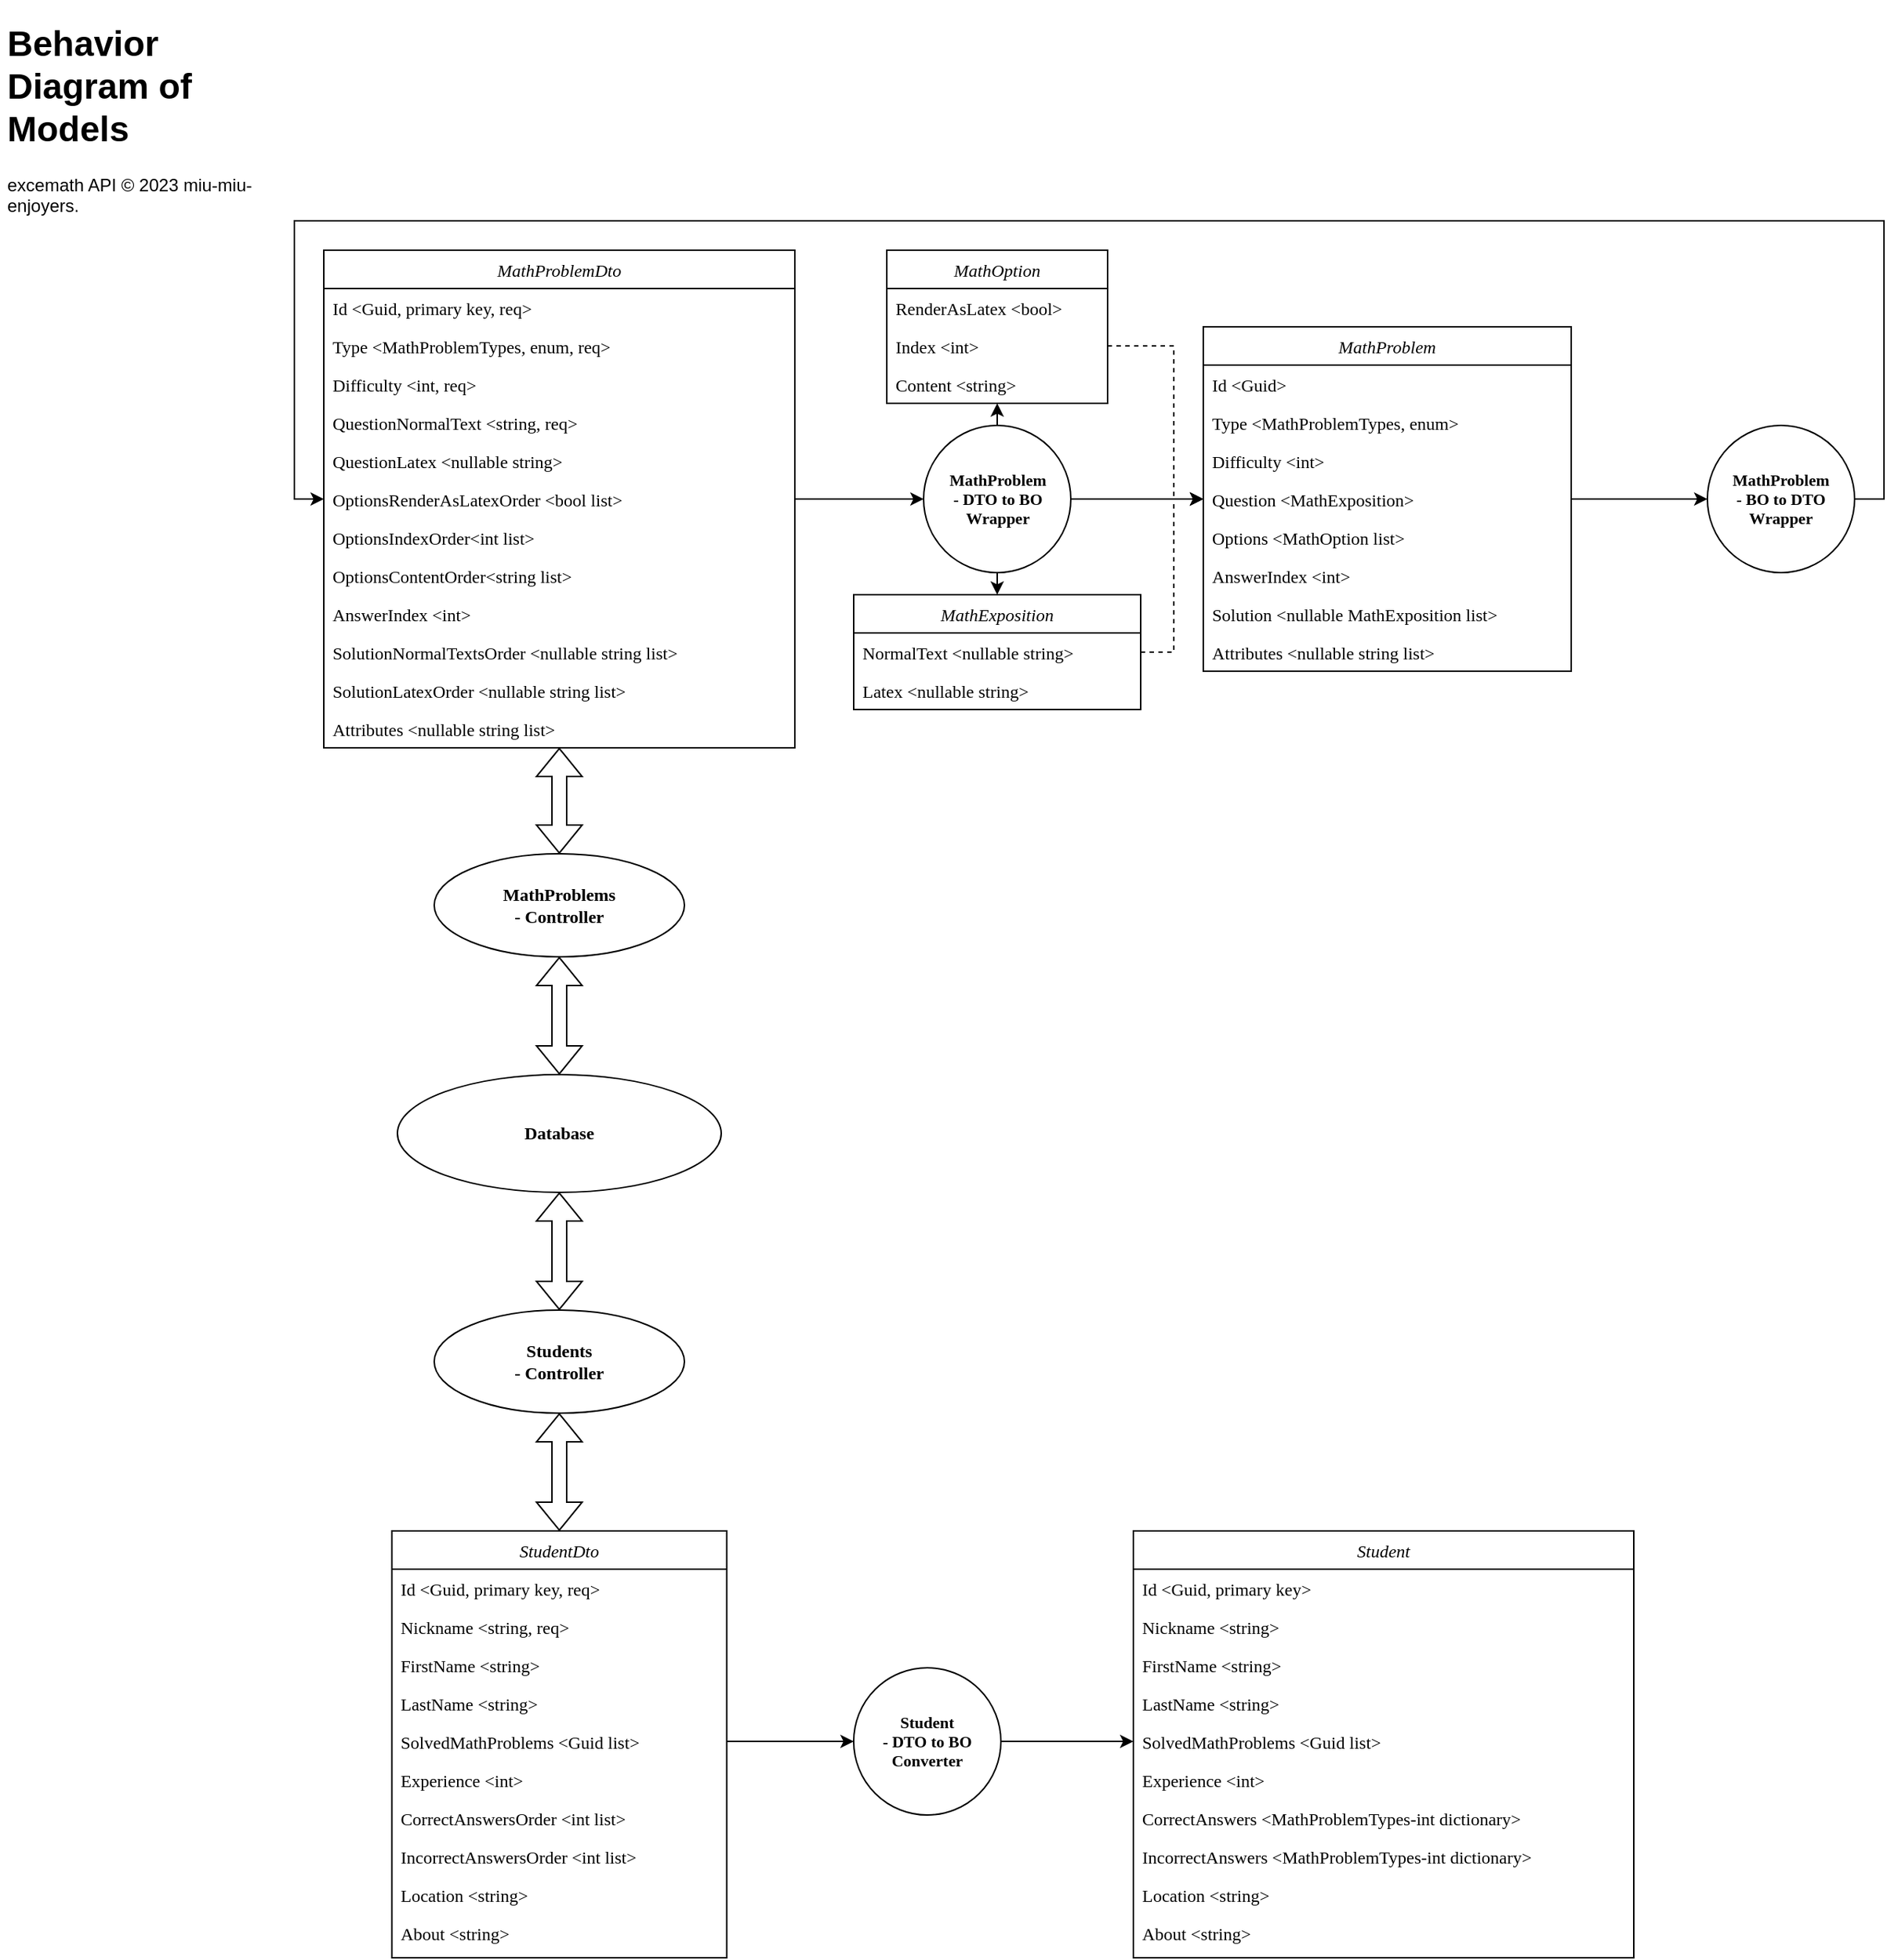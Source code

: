 <mxfile version="21.6.8" type="device">
  <diagram id="C5RBs43oDa-KdzZeNtuy" name="Page-1">
    <mxGraphModel dx="3070" dy="1276" grid="1" gridSize="10" guides="1" tooltips="1" connect="1" arrows="1" fold="1" page="0" pageScale="1" pageWidth="827" pageHeight="1169" math="0" shadow="0">
      <root>
        <mxCell id="WIyWlLk6GJQsqaUBKTNV-0" />
        <mxCell id="WIyWlLk6GJQsqaUBKTNV-1" parent="WIyWlLk6GJQsqaUBKTNV-0" />
        <mxCell id="0U0m3jl4hI52JeGNszIF-64" value="StudentDto" style="swimlane;fontStyle=2;align=center;verticalAlign=top;childLayout=stackLayout;horizontal=1;startSize=26;horizontalStack=0;resizeParent=1;resizeLast=0;collapsible=1;marginBottom=0;rounded=0;shadow=0;strokeWidth=1;labelBackgroundColor=none;fontFamily=Verdana;" parent="WIyWlLk6GJQsqaUBKTNV-1" vertex="1">
          <mxGeometry x="-643.75" y="890" width="227.5" height="290" as="geometry">
            <mxRectangle x="220" y="80" width="160" height="26" as="alternateBounds" />
          </mxGeometry>
        </mxCell>
        <mxCell id="0U0m3jl4hI52JeGNszIF-65" value="Id &lt;Guid, primary key, req&gt;" style="text;align=left;verticalAlign=top;spacingLeft=4;spacingRight=4;overflow=hidden;rotatable=0;points=[[0,0.5],[1,0.5]];portConstraint=eastwest;rounded=0;labelBackgroundColor=none;fontFamily=Verdana;" parent="0U0m3jl4hI52JeGNszIF-64" vertex="1">
          <mxGeometry y="26" width="227.5" height="26" as="geometry" />
        </mxCell>
        <mxCell id="FteJdNU-tOpWBhw1sYGo-2" value="Nickname &lt;string, req&gt;" style="text;align=left;verticalAlign=top;spacingLeft=4;spacingRight=4;overflow=hidden;rotatable=0;points=[[0,0.5],[1,0.5]];portConstraint=eastwest;rounded=0;labelBackgroundColor=none;fontFamily=Verdana;" parent="0U0m3jl4hI52JeGNszIF-64" vertex="1">
          <mxGeometry y="52" width="227.5" height="26" as="geometry" />
        </mxCell>
        <mxCell id="FteJdNU-tOpWBhw1sYGo-4" value="FirstName &lt;string&gt;" style="text;align=left;verticalAlign=top;spacingLeft=4;spacingRight=4;overflow=hidden;rotatable=0;points=[[0,0.5],[1,0.5]];portConstraint=eastwest;rounded=0;labelBackgroundColor=none;fontFamily=Verdana;" parent="0U0m3jl4hI52JeGNszIF-64" vertex="1">
          <mxGeometry y="78" width="227.5" height="26" as="geometry" />
        </mxCell>
        <mxCell id="FteJdNU-tOpWBhw1sYGo-5" value="LastName &lt;string&gt;" style="text;align=left;verticalAlign=top;spacingLeft=4;spacingRight=4;overflow=hidden;rotatable=0;points=[[0,0.5],[1,0.5]];portConstraint=eastwest;rounded=0;labelBackgroundColor=none;fontFamily=Verdana;" parent="0U0m3jl4hI52JeGNszIF-64" vertex="1">
          <mxGeometry y="104" width="227.5" height="26" as="geometry" />
        </mxCell>
        <mxCell id="FteJdNU-tOpWBhw1sYGo-23" value="SolvedMathProblems &lt;Guid list&gt;" style="text;align=left;verticalAlign=top;spacingLeft=4;spacingRight=4;overflow=hidden;rotatable=0;points=[[0,0.5],[1,0.5]];portConstraint=eastwest;rounded=0;shadow=0;html=0;labelBackgroundColor=none;fontFamily=Verdana;" parent="0U0m3jl4hI52JeGNszIF-64" vertex="1">
          <mxGeometry y="130" width="227.5" height="26" as="geometry" />
        </mxCell>
        <mxCell id="0U0m3jl4hI52JeGNszIF-69" value="Experience &lt;int&gt;" style="text;align=left;verticalAlign=top;spacingLeft=4;spacingRight=4;overflow=hidden;rotatable=0;points=[[0,0.5],[1,0.5]];portConstraint=eastwest;rounded=0;labelBackgroundColor=none;fontFamily=Verdana;" parent="0U0m3jl4hI52JeGNszIF-64" vertex="1">
          <mxGeometry y="156" width="227.5" height="26" as="geometry" />
        </mxCell>
        <mxCell id="0U0m3jl4hI52JeGNszIF-66" value="CorrectAnswersOrder &lt;int list&gt;" style="text;align=left;verticalAlign=top;spacingLeft=4;spacingRight=4;overflow=hidden;rotatable=0;points=[[0,0.5],[1,0.5]];portConstraint=eastwest;rounded=0;shadow=0;html=0;labelBackgroundColor=none;fontFamily=Verdana;" parent="0U0m3jl4hI52JeGNszIF-64" vertex="1">
          <mxGeometry y="182" width="227.5" height="26" as="geometry" />
        </mxCell>
        <mxCell id="0U0m3jl4hI52JeGNszIF-67" value="IncorrectAnswersOrder &lt;int list&gt;" style="text;align=left;verticalAlign=top;spacingLeft=4;spacingRight=4;overflow=hidden;rotatable=0;points=[[0,0.5],[1,0.5]];portConstraint=eastwest;rounded=0;shadow=0;html=0;labelBackgroundColor=none;fontFamily=Verdana;" parent="0U0m3jl4hI52JeGNszIF-64" vertex="1">
          <mxGeometry y="208" width="227.5" height="26" as="geometry" />
        </mxCell>
        <mxCell id="FteJdNU-tOpWBhw1sYGo-6" value="Location &lt;string&gt;" style="text;align=left;verticalAlign=top;spacingLeft=4;spacingRight=4;overflow=hidden;rotatable=0;points=[[0,0.5],[1,0.5]];portConstraint=eastwest;rounded=0;labelBackgroundColor=none;fontFamily=Verdana;" parent="0U0m3jl4hI52JeGNszIF-64" vertex="1">
          <mxGeometry y="234" width="227.5" height="26" as="geometry" />
        </mxCell>
        <mxCell id="FteJdNU-tOpWBhw1sYGo-22" value="About &lt;string&gt;" style="text;align=left;verticalAlign=top;spacingLeft=4;spacingRight=4;overflow=hidden;rotatable=0;points=[[0,0.5],[1,0.5]];portConstraint=eastwest;rounded=0;labelBackgroundColor=none;fontFamily=Verdana;" parent="0U0m3jl4hI52JeGNszIF-64" vertex="1">
          <mxGeometry y="260" width="227.5" height="26" as="geometry" />
        </mxCell>
        <mxCell id="AZF6OA6g05Esc3nsh4VR-5" value="Database" style="ellipse;whiteSpace=wrap;html=1;labelBackgroundColor=none;fillColor=none;fontFamily=Verdana;fontStyle=1" parent="WIyWlLk6GJQsqaUBKTNV-1" vertex="1">
          <mxGeometry x="-640" y="580" width="220" height="80" as="geometry" />
        </mxCell>
        <mxCell id="AZF6OA6g05Esc3nsh4VR-8" value="MathProblemDto" style="swimlane;fontStyle=2;align=center;verticalAlign=top;childLayout=stackLayout;horizontal=1;startSize=26;horizontalStack=0;resizeParent=1;resizeLast=0;collapsible=1;marginBottom=0;rounded=0;shadow=0;strokeWidth=1;labelBackgroundColor=none;fontFamily=Verdana;fillColor=default;" parent="WIyWlLk6GJQsqaUBKTNV-1" vertex="1">
          <mxGeometry x="-690" y="20" width="320" height="338" as="geometry">
            <mxRectangle x="220" y="80" width="160" height="26" as="alternateBounds" />
          </mxGeometry>
        </mxCell>
        <mxCell id="AZF6OA6g05Esc3nsh4VR-9" value="Id &lt;Guid, primary key, req&gt;" style="text;align=left;verticalAlign=top;spacingLeft=4;spacingRight=4;overflow=hidden;rotatable=0;points=[[0,0.5],[1,0.5]];portConstraint=eastwest;rounded=0;labelBackgroundColor=none;fontFamily=Verdana;labelBorderColor=none;strokeColor=none;fillColor=none;fillStyle=hatch;" parent="AZF6OA6g05Esc3nsh4VR-8" vertex="1">
          <mxGeometry y="26" width="320" height="26" as="geometry" />
        </mxCell>
        <mxCell id="AZF6OA6g05Esc3nsh4VR-10" value="Type &lt;MathProblemTypes, enum, req&gt;" style="text;align=left;verticalAlign=top;spacingLeft=4;spacingRight=4;overflow=hidden;rotatable=0;points=[[0,0.5],[1,0.5]];portConstraint=eastwest;rounded=0;shadow=0;html=0;labelBackgroundColor=none;fontFamily=Verdana;labelBorderColor=none;strokeColor=none;perimeterSpacing=0;" parent="AZF6OA6g05Esc3nsh4VR-8" vertex="1">
          <mxGeometry y="52" width="320" height="26" as="geometry" />
        </mxCell>
        <mxCell id="AZF6OA6g05Esc3nsh4VR-19" value="Difficulty &lt;int, req&gt;" style="text;align=left;verticalAlign=top;spacingLeft=4;spacingRight=4;overflow=hidden;rotatable=0;points=[[0,0.5],[1,0.5]];portConstraint=eastwest;rounded=0;labelBackgroundColor=none;fontFamily=Verdana;" parent="AZF6OA6g05Esc3nsh4VR-8" vertex="1">
          <mxGeometry y="78" width="320" height="26" as="geometry" />
        </mxCell>
        <mxCell id="AZF6OA6g05Esc3nsh4VR-11" value="QuestionNormalText &lt;string, req&gt;" style="text;align=left;verticalAlign=top;spacingLeft=4;spacingRight=4;overflow=hidden;rotatable=0;points=[[0,0.5],[1,0.5]];portConstraint=eastwest;rounded=0;shadow=0;html=0;labelBackgroundColor=none;fontFamily=Verdana;" parent="AZF6OA6g05Esc3nsh4VR-8" vertex="1">
          <mxGeometry y="104" width="320" height="26" as="geometry" />
        </mxCell>
        <mxCell id="AZF6OA6g05Esc3nsh4VR-12" value="QuestionLatex &lt;nullable string&gt;" style="text;align=left;verticalAlign=top;spacingLeft=4;spacingRight=4;overflow=hidden;rotatable=0;points=[[0,0.5],[1,0.5]];portConstraint=eastwest;rounded=0;labelBackgroundColor=none;fontFamily=Verdana;" parent="AZF6OA6g05Esc3nsh4VR-8" vertex="1">
          <mxGeometry y="130" width="320" height="26" as="geometry" />
        </mxCell>
        <mxCell id="AZF6OA6g05Esc3nsh4VR-13" value="OptionsRenderAsLatexOrder &lt;bool list&gt;" style="text;align=left;verticalAlign=top;spacingLeft=4;spacingRight=4;overflow=hidden;rotatable=0;points=[[0,0.5],[1,0.5]];portConstraint=eastwest;rounded=0;labelBackgroundColor=none;fontFamily=Verdana;" parent="AZF6OA6g05Esc3nsh4VR-8" vertex="1">
          <mxGeometry y="156" width="320" height="26" as="geometry" />
        </mxCell>
        <mxCell id="AZF6OA6g05Esc3nsh4VR-14" value="OptionsIndexOrder&lt;int list&gt;" style="text;align=left;verticalAlign=top;spacingLeft=4;spacingRight=4;overflow=hidden;rotatable=0;points=[[0,0.5],[1,0.5]];portConstraint=eastwest;rounded=0;labelBackgroundColor=none;fontFamily=Verdana;" parent="AZF6OA6g05Esc3nsh4VR-8" vertex="1">
          <mxGeometry y="182" width="320" height="26" as="geometry" />
        </mxCell>
        <mxCell id="AZF6OA6g05Esc3nsh4VR-15" value="OptionsContentOrder&lt;string list&gt;" style="text;align=left;verticalAlign=top;spacingLeft=4;spacingRight=4;overflow=hidden;rotatable=0;points=[[0,0.5],[1,0.5]];portConstraint=eastwest;rounded=0;labelBackgroundColor=none;fontFamily=Verdana;" parent="AZF6OA6g05Esc3nsh4VR-8" vertex="1">
          <mxGeometry y="208" width="320" height="26" as="geometry" />
        </mxCell>
        <mxCell id="AZF6OA6g05Esc3nsh4VR-16" value="AnswerIndex &lt;int&gt;" style="text;align=left;verticalAlign=top;spacingLeft=4;spacingRight=4;overflow=hidden;rotatable=0;points=[[0,0.5],[1,0.5]];portConstraint=eastwest;rounded=0;labelBackgroundColor=none;fontFamily=Verdana;" parent="AZF6OA6g05Esc3nsh4VR-8" vertex="1">
          <mxGeometry y="234" width="320" height="26" as="geometry" />
        </mxCell>
        <mxCell id="AZF6OA6g05Esc3nsh4VR-17" value="SolutionNormalTextsOrder &lt;nullable string list&gt;" style="text;align=left;verticalAlign=top;spacingLeft=4;spacingRight=4;overflow=hidden;rotatable=0;points=[[0,0.5],[1,0.5]];portConstraint=eastwest;rounded=0;labelBackgroundColor=none;fontFamily=Verdana;" parent="AZF6OA6g05Esc3nsh4VR-8" vertex="1">
          <mxGeometry y="260" width="320" height="26" as="geometry" />
        </mxCell>
        <mxCell id="AZF6OA6g05Esc3nsh4VR-18" value="SolutionLatexOrder &lt;nullable string list&gt;" style="text;align=left;verticalAlign=top;spacingLeft=4;spacingRight=4;overflow=hidden;rotatable=0;points=[[0,0.5],[1,0.5]];portConstraint=eastwest;rounded=0;labelBackgroundColor=none;fontFamily=Verdana;" parent="AZF6OA6g05Esc3nsh4VR-8" vertex="1">
          <mxGeometry y="286" width="320" height="26" as="geometry" />
        </mxCell>
        <mxCell id="N76HfdXOlVIYYwc_zLKl-0" value="Attributes &lt;nullable string list&gt;" style="text;align=left;verticalAlign=top;spacingLeft=4;spacingRight=4;overflow=hidden;rotatable=0;points=[[0,0.5],[1,0.5]];portConstraint=eastwest;rounded=0;labelBackgroundColor=none;fontFamily=Verdana;" parent="AZF6OA6g05Esc3nsh4VR-8" vertex="1">
          <mxGeometry y="312" width="320" height="26" as="geometry" />
        </mxCell>
        <mxCell id="AZF6OA6g05Esc3nsh4VR-43" style="edgeStyle=orthogonalEdgeStyle;rounded=0;orthogonalLoop=1;jettySize=auto;html=1;exitX=1;exitY=0.5;exitDx=0;exitDy=0;entryX=0;entryY=0.5;entryDx=0;entryDy=0;" parent="WIyWlLk6GJQsqaUBKTNV-1" source="AZF6OA6g05Esc3nsh4VR-21" target="AZF6OA6g05Esc3nsh4VR-27" edge="1">
          <mxGeometry relative="1" as="geometry">
            <mxPoint x="-82.5" y="189.0" as="targetPoint" />
          </mxGeometry>
        </mxCell>
        <mxCell id="AZF6OA6g05Esc3nsh4VR-44" style="rounded=0;orthogonalLoop=1;jettySize=auto;html=1;exitX=0.5;exitY=1;exitDx=0;exitDy=0;entryX=0.5;entryY=0;entryDx=0;entryDy=0;" parent="WIyWlLk6GJQsqaUBKTNV-1" source="AZF6OA6g05Esc3nsh4VR-21" target="AZF6OA6g05Esc3nsh4VR-36" edge="1">
          <mxGeometry relative="1" as="geometry" />
        </mxCell>
        <mxCell id="AZF6OA6g05Esc3nsh4VR-46" style="edgeStyle=orthogonalEdgeStyle;rounded=0;orthogonalLoop=1;jettySize=auto;html=1;exitX=0.5;exitY=0;exitDx=0;exitDy=0;entryX=0.5;entryY=1;entryDx=0;entryDy=0;" parent="WIyWlLk6GJQsqaUBKTNV-1" source="AZF6OA6g05Esc3nsh4VR-21" target="AZF6OA6g05Esc3nsh4VR-39" edge="1">
          <mxGeometry relative="1" as="geometry" />
        </mxCell>
        <mxCell id="AZF6OA6g05Esc3nsh4VR-21" value="MathProblem &lt;br style=&quot;font-size: 11px;&quot;&gt;- DTO to BO&lt;br&gt;Wrapper" style="ellipse;whiteSpace=wrap;html=1;aspect=fixed;fontStyle=1;fontFamily=Verdana;fillColor=none;fontSize=11;" parent="WIyWlLk6GJQsqaUBKTNV-1" vertex="1">
          <mxGeometry x="-282.5" y="139" width="100" height="100" as="geometry" />
        </mxCell>
        <mxCell id="AZF6OA6g05Esc3nsh4VR-24" value="MathProblem" style="swimlane;fontStyle=2;align=center;verticalAlign=top;childLayout=stackLayout;horizontal=1;startSize=26;horizontalStack=0;resizeParent=1;resizeLast=0;collapsible=1;marginBottom=0;rounded=0;shadow=0;strokeWidth=1;labelBackgroundColor=none;fontFamily=Verdana;" parent="WIyWlLk6GJQsqaUBKTNV-1" vertex="1">
          <mxGeometry x="-92.5" y="72" width="250" height="234" as="geometry">
            <mxRectangle x="-80" y="92" width="160" height="26" as="alternateBounds" />
          </mxGeometry>
        </mxCell>
        <mxCell id="AZF6OA6g05Esc3nsh4VR-25" value="Id &lt;Guid&gt;" style="text;align=left;verticalAlign=top;spacingLeft=4;spacingRight=4;overflow=hidden;rotatable=0;points=[[0,0.5],[1,0.5]];portConstraint=eastwest;rounded=0;labelBackgroundColor=none;fontFamily=Verdana;" parent="AZF6OA6g05Esc3nsh4VR-24" vertex="1">
          <mxGeometry y="26" width="250" height="26" as="geometry" />
        </mxCell>
        <mxCell id="AZF6OA6g05Esc3nsh4VR-26" value="Type &lt;MathProblemTypes, enum&gt;" style="text;align=left;verticalAlign=top;spacingLeft=4;spacingRight=4;overflow=hidden;rotatable=0;points=[[0,0.5],[1,0.5]];portConstraint=eastwest;rounded=0;shadow=0;html=0;labelBackgroundColor=none;fontFamily=Verdana;" parent="AZF6OA6g05Esc3nsh4VR-24" vertex="1">
          <mxGeometry y="52" width="250" height="26" as="geometry" />
        </mxCell>
        <mxCell id="AZF6OA6g05Esc3nsh4VR-35" value="Difficulty &lt;int&gt;" style="text;align=left;verticalAlign=top;spacingLeft=4;spacingRight=4;overflow=hidden;rotatable=0;points=[[0,0.5],[1,0.5]];portConstraint=eastwest;rounded=0;labelBackgroundColor=none;fontFamily=Verdana;" parent="AZF6OA6g05Esc3nsh4VR-24" vertex="1">
          <mxGeometry y="78" width="250" height="26" as="geometry" />
        </mxCell>
        <mxCell id="AZF6OA6g05Esc3nsh4VR-27" value="Question &lt;MathExposition&gt;" style="text;align=left;verticalAlign=top;spacingLeft=4;spacingRight=4;overflow=hidden;rotatable=0;points=[[0,0.5],[1,0.5]];portConstraint=eastwest;rounded=0;shadow=0;html=0;labelBackgroundColor=none;fontFamily=Verdana;" parent="AZF6OA6g05Esc3nsh4VR-24" vertex="1">
          <mxGeometry y="104" width="250" height="26" as="geometry" />
        </mxCell>
        <mxCell id="AZF6OA6g05Esc3nsh4VR-28" value="Options &lt;MathOption list&gt;" style="text;align=left;verticalAlign=top;spacingLeft=4;spacingRight=4;overflow=hidden;rotatable=0;points=[[0,0.5],[1,0.5]];portConstraint=eastwest;rounded=0;labelBackgroundColor=none;fontFamily=Verdana;" parent="AZF6OA6g05Esc3nsh4VR-24" vertex="1">
          <mxGeometry y="130" width="250" height="26" as="geometry" />
        </mxCell>
        <mxCell id="AZF6OA6g05Esc3nsh4VR-32" value="AnswerIndex &lt;int&gt;" style="text;align=left;verticalAlign=top;spacingLeft=4;spacingRight=4;overflow=hidden;rotatable=0;points=[[0,0.5],[1,0.5]];portConstraint=eastwest;rounded=0;labelBackgroundColor=none;fontFamily=Verdana;" parent="AZF6OA6g05Esc3nsh4VR-24" vertex="1">
          <mxGeometry y="156" width="250" height="26" as="geometry" />
        </mxCell>
        <mxCell id="AZF6OA6g05Esc3nsh4VR-29" value="Solution &lt;nullable MathExposition list&gt;" style="text;align=left;verticalAlign=top;spacingLeft=4;spacingRight=4;overflow=hidden;rotatable=0;points=[[0,0.5],[1,0.5]];portConstraint=eastwest;rounded=0;labelBackgroundColor=none;fontFamily=Verdana;" parent="AZF6OA6g05Esc3nsh4VR-24" vertex="1">
          <mxGeometry y="182" width="250" height="26" as="geometry" />
        </mxCell>
        <mxCell id="N76HfdXOlVIYYwc_zLKl-1" value="Attributes &lt;nullable string list&gt;" style="text;align=left;verticalAlign=top;spacingLeft=4;spacingRight=4;overflow=hidden;rotatable=0;points=[[0,0.5],[1,0.5]];portConstraint=eastwest;rounded=0;labelBackgroundColor=none;fontFamily=Verdana;" parent="AZF6OA6g05Esc3nsh4VR-24" vertex="1">
          <mxGeometry y="208" width="250" height="26" as="geometry" />
        </mxCell>
        <mxCell id="AZF6OA6g05Esc3nsh4VR-36" value="MathExposition&#xa;" style="swimlane;fontStyle=2;align=center;verticalAlign=top;childLayout=stackLayout;horizontal=1;startSize=26;horizontalStack=0;resizeParent=1;resizeLast=0;collapsible=1;marginBottom=0;rounded=0;shadow=0;strokeWidth=1;labelBackgroundColor=none;fontFamily=Verdana;" parent="WIyWlLk6GJQsqaUBKTNV-1" vertex="1">
          <mxGeometry x="-330" y="254" width="195" height="78" as="geometry">
            <mxRectangle x="220" y="80" width="160" height="26" as="alternateBounds" />
          </mxGeometry>
        </mxCell>
        <mxCell id="AZF6OA6g05Esc3nsh4VR-37" value="NormalText &lt;nullable string&gt;" style="text;align=left;verticalAlign=top;spacingLeft=4;spacingRight=4;overflow=hidden;rotatable=0;points=[[0,0.5],[1,0.5]];portConstraint=eastwest;rounded=0;labelBackgroundColor=none;fontFamily=Verdana;" parent="AZF6OA6g05Esc3nsh4VR-36" vertex="1">
          <mxGeometry y="26" width="195" height="26" as="geometry" />
        </mxCell>
        <mxCell id="AZF6OA6g05Esc3nsh4VR-38" value="Latex &lt;nullable string&gt;" style="text;align=left;verticalAlign=top;spacingLeft=4;spacingRight=4;overflow=hidden;rotatable=0;points=[[0,0.5],[1,0.5]];portConstraint=eastwest;rounded=0;shadow=0;html=0;labelBackgroundColor=none;fontFamily=Verdana;" parent="AZF6OA6g05Esc3nsh4VR-36" vertex="1">
          <mxGeometry y="52" width="195" height="26" as="geometry" />
        </mxCell>
        <mxCell id="AZF6OA6g05Esc3nsh4VR-39" value="MathOption&#xa;" style="swimlane;fontStyle=2;align=center;verticalAlign=top;childLayout=stackLayout;horizontal=1;startSize=26;horizontalStack=0;resizeParent=1;resizeLast=0;collapsible=1;marginBottom=0;rounded=0;shadow=0;strokeWidth=1;labelBackgroundColor=none;fontFamily=Verdana;" parent="WIyWlLk6GJQsqaUBKTNV-1" vertex="1">
          <mxGeometry x="-307.5" y="20" width="150" height="104" as="geometry">
            <mxRectangle x="-325" y="40" width="160" height="26" as="alternateBounds" />
          </mxGeometry>
        </mxCell>
        <mxCell id="AZF6OA6g05Esc3nsh4VR-40" value="RenderAsLatex &lt;bool&gt;" style="text;align=left;verticalAlign=top;spacingLeft=4;spacingRight=4;overflow=hidden;rotatable=0;points=[[0,0.5],[1,0.5]];portConstraint=eastwest;rounded=0;labelBackgroundColor=none;fontFamily=Verdana;" parent="AZF6OA6g05Esc3nsh4VR-39" vertex="1">
          <mxGeometry y="26" width="150" height="26" as="geometry" />
        </mxCell>
        <mxCell id="AZF6OA6g05Esc3nsh4VR-41" value="Index &lt;int&gt;" style="text;align=left;verticalAlign=top;spacingLeft=4;spacingRight=4;overflow=hidden;rotatable=0;points=[[0,0.5],[1,0.5]];portConstraint=eastwest;rounded=0;shadow=0;html=0;labelBackgroundColor=none;fontFamily=Verdana;" parent="AZF6OA6g05Esc3nsh4VR-39" vertex="1">
          <mxGeometry y="52" width="150" height="26" as="geometry" />
        </mxCell>
        <mxCell id="AZF6OA6g05Esc3nsh4VR-42" value="Content &lt;string&gt;" style="text;align=left;verticalAlign=top;spacingLeft=4;spacingRight=4;overflow=hidden;rotatable=0;points=[[0,0.5],[1,0.5]];portConstraint=eastwest;rounded=0;shadow=0;html=0;labelBackgroundColor=none;fontFamily=Verdana;" parent="AZF6OA6g05Esc3nsh4VR-39" vertex="1">
          <mxGeometry y="78" width="150" height="26" as="geometry" />
        </mxCell>
        <mxCell id="AZF6OA6g05Esc3nsh4VR-52" style="edgeStyle=orthogonalEdgeStyle;rounded=0;orthogonalLoop=1;jettySize=auto;html=1;exitX=1;exitY=0.5;exitDx=0;exitDy=0;entryX=0;entryY=0.5;entryDx=0;entryDy=0;dashed=1;" parent="WIyWlLk6GJQsqaUBKTNV-1" source="AZF6OA6g05Esc3nsh4VR-37" target="AZF6OA6g05Esc3nsh4VR-27" edge="1">
          <mxGeometry relative="1" as="geometry">
            <Array as="points">
              <mxPoint x="-112.5" y="293" />
              <mxPoint x="-112.5" y="189" />
            </Array>
          </mxGeometry>
        </mxCell>
        <mxCell id="AZF6OA6g05Esc3nsh4VR-53" style="edgeStyle=orthogonalEdgeStyle;rounded=0;orthogonalLoop=1;jettySize=auto;html=1;exitX=1;exitY=0.5;exitDx=0;exitDy=0;entryX=0;entryY=0.5;entryDx=0;entryDy=0;dashed=1;" parent="WIyWlLk6GJQsqaUBKTNV-1" source="AZF6OA6g05Esc3nsh4VR-41" target="AZF6OA6g05Esc3nsh4VR-27" edge="1">
          <mxGeometry relative="1" as="geometry">
            <Array as="points">
              <mxPoint x="-112.5" y="85" />
              <mxPoint x="-112.5" y="189" />
            </Array>
          </mxGeometry>
        </mxCell>
        <mxCell id="AZF6OA6g05Esc3nsh4VR-54" value="" style="shape=flexArrow;endArrow=classic;startArrow=classic;html=1;rounded=0;exitX=0.5;exitY=0;exitDx=0;exitDy=0;entryX=0.5;entryY=1;entryDx=0;entryDy=0;" parent="WIyWlLk6GJQsqaUBKTNV-1" source="kn9X9iY91rM-gy9ycGBs-0" target="AZF6OA6g05Esc3nsh4VR-8" edge="1">
          <mxGeometry width="100" height="100" relative="1" as="geometry">
            <mxPoint x="-30" y="568" as="sourcePoint" />
            <mxPoint x="-350" y="430" as="targetPoint" />
          </mxGeometry>
        </mxCell>
        <mxCell id="kn9X9iY91rM-gy9ycGBs-0" value="MathProblems&lt;br&gt;- Controller" style="ellipse;whiteSpace=wrap;html=1;labelBackgroundColor=none;fillColor=none;fontFamily=Verdana;fontStyle=1" parent="WIyWlLk6GJQsqaUBKTNV-1" vertex="1">
          <mxGeometry x="-615" y="430" width="170" height="70" as="geometry" />
        </mxCell>
        <mxCell id="xZ7m5gtDjuDiEkfV3Wdm-0" value="" style="shape=flexArrow;endArrow=classic;startArrow=classic;html=1;rounded=0;entryX=0.5;entryY=1;entryDx=0;entryDy=0;exitX=0.5;exitY=0;exitDx=0;exitDy=0;" parent="WIyWlLk6GJQsqaUBKTNV-1" source="AZF6OA6g05Esc3nsh4VR-5" target="kn9X9iY91rM-gy9ycGBs-0" edge="1">
          <mxGeometry width="100" height="100" relative="1" as="geometry">
            <mxPoint x="-480" y="550" as="sourcePoint" />
            <mxPoint x="-440" y="530" as="targetPoint" />
          </mxGeometry>
        </mxCell>
        <mxCell id="xZ7m5gtDjuDiEkfV3Wdm-3" value="Students&lt;br&gt;- Controller" style="ellipse;whiteSpace=wrap;html=1;labelBackgroundColor=none;fillColor=none;fontFamily=Verdana;fontStyle=1" parent="WIyWlLk6GJQsqaUBKTNV-1" vertex="1">
          <mxGeometry x="-615" y="740" width="170" height="70" as="geometry" />
        </mxCell>
        <mxCell id="xZ7m5gtDjuDiEkfV3Wdm-4" value="" style="shape=flexArrow;endArrow=classic;startArrow=classic;html=1;rounded=0;entryX=0.5;entryY=1;entryDx=0;entryDy=0;exitX=0.5;exitY=0;exitDx=0;exitDy=0;" parent="WIyWlLk6GJQsqaUBKTNV-1" source="xZ7m5gtDjuDiEkfV3Wdm-3" target="AZF6OA6g05Esc3nsh4VR-5" edge="1">
          <mxGeometry width="100" height="100" relative="1" as="geometry">
            <mxPoint x="-460" y="720" as="sourcePoint" />
            <mxPoint x="-430" y="680" as="targetPoint" />
          </mxGeometry>
        </mxCell>
        <mxCell id="OzGgNUH5DX0HEbrij9zI-7" style="edgeStyle=orthogonalEdgeStyle;rounded=0;orthogonalLoop=1;jettySize=auto;html=1;exitX=1;exitY=0.5;exitDx=0;exitDy=0;entryX=0;entryY=0.5;entryDx=0;entryDy=0;" parent="WIyWlLk6GJQsqaUBKTNV-1" source="xZ7m5gtDjuDiEkfV3Wdm-8" target="xZ7m5gtDjuDiEkfV3Wdm-29" edge="1">
          <mxGeometry relative="1" as="geometry" />
        </mxCell>
        <mxCell id="xZ7m5gtDjuDiEkfV3Wdm-8" value="Student&lt;br style=&quot;font-size: 11px;&quot;&gt;- DTO to BO&lt;br&gt;Converter" style="ellipse;whiteSpace=wrap;html=1;aspect=fixed;fontStyle=1;fontFamily=Verdana;fillColor=none;fontSize=11;" parent="WIyWlLk6GJQsqaUBKTNV-1" vertex="1">
          <mxGeometry x="-330" y="983" width="100" height="100" as="geometry" />
        </mxCell>
        <mxCell id="xZ7m5gtDjuDiEkfV3Wdm-24" value="Student" style="swimlane;fontStyle=2;align=center;verticalAlign=top;childLayout=stackLayout;horizontal=1;startSize=26;horizontalStack=0;resizeParent=1;resizeLast=0;collapsible=1;marginBottom=0;rounded=0;shadow=0;strokeWidth=1;labelBackgroundColor=none;fontFamily=Verdana;" parent="WIyWlLk6GJQsqaUBKTNV-1" vertex="1">
          <mxGeometry x="-140" y="890" width="340" height="290" as="geometry">
            <mxRectangle x="220" y="80" width="160" height="26" as="alternateBounds" />
          </mxGeometry>
        </mxCell>
        <mxCell id="xZ7m5gtDjuDiEkfV3Wdm-25" value="Id &lt;Guid, primary key&gt;" style="text;align=left;verticalAlign=top;spacingLeft=4;spacingRight=4;overflow=hidden;rotatable=0;points=[[0,0.5],[1,0.5]];portConstraint=eastwest;rounded=0;labelBackgroundColor=none;fontFamily=Verdana;" parent="xZ7m5gtDjuDiEkfV3Wdm-24" vertex="1">
          <mxGeometry y="26" width="340" height="26" as="geometry" />
        </mxCell>
        <mxCell id="xZ7m5gtDjuDiEkfV3Wdm-26" value="Nickname &lt;string&gt;" style="text;align=left;verticalAlign=top;spacingLeft=4;spacingRight=4;overflow=hidden;rotatable=0;points=[[0,0.5],[1,0.5]];portConstraint=eastwest;rounded=0;labelBackgroundColor=none;fontFamily=Verdana;" parent="xZ7m5gtDjuDiEkfV3Wdm-24" vertex="1">
          <mxGeometry y="52" width="340" height="26" as="geometry" />
        </mxCell>
        <mxCell id="xZ7m5gtDjuDiEkfV3Wdm-27" value="FirstName &lt;string&gt;" style="text;align=left;verticalAlign=top;spacingLeft=4;spacingRight=4;overflow=hidden;rotatable=0;points=[[0,0.5],[1,0.5]];portConstraint=eastwest;rounded=0;labelBackgroundColor=none;fontFamily=Verdana;" parent="xZ7m5gtDjuDiEkfV3Wdm-24" vertex="1">
          <mxGeometry y="78" width="340" height="26" as="geometry" />
        </mxCell>
        <mxCell id="xZ7m5gtDjuDiEkfV3Wdm-28" value="LastName &lt;string&gt;" style="text;align=left;verticalAlign=top;spacingLeft=4;spacingRight=4;overflow=hidden;rotatable=0;points=[[0,0.5],[1,0.5]];portConstraint=eastwest;rounded=0;labelBackgroundColor=none;fontFamily=Verdana;" parent="xZ7m5gtDjuDiEkfV3Wdm-24" vertex="1">
          <mxGeometry y="104" width="340" height="26" as="geometry" />
        </mxCell>
        <mxCell id="xZ7m5gtDjuDiEkfV3Wdm-29" value="SolvedMathProblems &lt;Guid list&gt;" style="text;align=left;verticalAlign=top;spacingLeft=4;spacingRight=4;overflow=hidden;rotatable=0;points=[[0,0.5],[1,0.5]];portConstraint=eastwest;rounded=0;shadow=0;html=0;labelBackgroundColor=none;fontFamily=Verdana;" parent="xZ7m5gtDjuDiEkfV3Wdm-24" vertex="1">
          <mxGeometry y="130" width="340" height="26" as="geometry" />
        </mxCell>
        <mxCell id="xZ7m5gtDjuDiEkfV3Wdm-30" value="Experience &lt;int&gt;" style="text;align=left;verticalAlign=top;spacingLeft=4;spacingRight=4;overflow=hidden;rotatable=0;points=[[0,0.5],[1,0.5]];portConstraint=eastwest;rounded=0;labelBackgroundColor=none;fontFamily=Verdana;" parent="xZ7m5gtDjuDiEkfV3Wdm-24" vertex="1">
          <mxGeometry y="156" width="340" height="26" as="geometry" />
        </mxCell>
        <mxCell id="xZ7m5gtDjuDiEkfV3Wdm-31" value="CorrectAnswers &lt;MathProblemTypes-int dictionary&gt;" style="text;align=left;verticalAlign=top;spacingLeft=4;spacingRight=4;overflow=hidden;rotatable=0;points=[[0,0.5],[1,0.5]];portConstraint=eastwest;rounded=0;shadow=0;html=0;labelBackgroundColor=none;fontFamily=Verdana;" parent="xZ7m5gtDjuDiEkfV3Wdm-24" vertex="1">
          <mxGeometry y="182" width="340" height="26" as="geometry" />
        </mxCell>
        <mxCell id="xZ7m5gtDjuDiEkfV3Wdm-32" value="IncorrectAnswers &lt;MathProblemTypes-int dictionary&gt;" style="text;align=left;verticalAlign=top;spacingLeft=4;spacingRight=4;overflow=hidden;rotatable=0;points=[[0,0.5],[1,0.5]];portConstraint=eastwest;rounded=0;shadow=0;html=0;labelBackgroundColor=none;fontFamily=Verdana;" parent="xZ7m5gtDjuDiEkfV3Wdm-24" vertex="1">
          <mxGeometry y="208" width="340" height="26" as="geometry" />
        </mxCell>
        <mxCell id="xZ7m5gtDjuDiEkfV3Wdm-33" value="Location &lt;string&gt;" style="text;align=left;verticalAlign=top;spacingLeft=4;spacingRight=4;overflow=hidden;rotatable=0;points=[[0,0.5],[1,0.5]];portConstraint=eastwest;rounded=0;labelBackgroundColor=none;fontFamily=Verdana;" parent="xZ7m5gtDjuDiEkfV3Wdm-24" vertex="1">
          <mxGeometry y="234" width="340" height="26" as="geometry" />
        </mxCell>
        <mxCell id="xZ7m5gtDjuDiEkfV3Wdm-34" value="About &lt;string&gt;" style="text;align=left;verticalAlign=top;spacingLeft=4;spacingRight=4;overflow=hidden;rotatable=0;points=[[0,0.5],[1,0.5]];portConstraint=eastwest;rounded=0;labelBackgroundColor=none;fontFamily=Verdana;" parent="xZ7m5gtDjuDiEkfV3Wdm-24" vertex="1">
          <mxGeometry y="260" width="340" height="26" as="geometry" />
        </mxCell>
        <mxCell id="N76HfdXOlVIYYwc_zLKl-2" style="edgeStyle=orthogonalEdgeStyle;rounded=0;orthogonalLoop=1;jettySize=auto;html=1;exitX=1;exitY=0.5;exitDx=0;exitDy=0;entryX=0;entryY=0.5;entryDx=0;entryDy=0;" parent="WIyWlLk6GJQsqaUBKTNV-1" source="3rihXzI-bwiFdM56vEWN-0" target="AZF6OA6g05Esc3nsh4VR-13" edge="1">
          <mxGeometry relative="1" as="geometry">
            <Array as="points">
              <mxPoint x="370" y="189" />
              <mxPoint x="370" />
              <mxPoint x="-710" />
              <mxPoint x="-710" y="189" />
            </Array>
          </mxGeometry>
        </mxCell>
        <mxCell id="3rihXzI-bwiFdM56vEWN-0" value="MathProblem &lt;br style=&quot;font-size: 11px;&quot;&gt;- BO to DTO&lt;br&gt;Wrapper" style="ellipse;whiteSpace=wrap;html=1;aspect=fixed;fontStyle=1;fontFamily=Verdana;fillColor=none;fontSize=11;" parent="WIyWlLk6GJQsqaUBKTNV-1" vertex="1">
          <mxGeometry x="250" y="139" width="100" height="100" as="geometry" />
        </mxCell>
        <mxCell id="3rihXzI-bwiFdM56vEWN-6" style="edgeStyle=orthogonalEdgeStyle;rounded=0;orthogonalLoop=1;jettySize=auto;html=1;exitX=1;exitY=0.5;exitDx=0;exitDy=0;entryX=0;entryY=0.5;entryDx=0;entryDy=0;" parent="WIyWlLk6GJQsqaUBKTNV-1" source="AZF6OA6g05Esc3nsh4VR-13" target="AZF6OA6g05Esc3nsh4VR-21" edge="1">
          <mxGeometry relative="1" as="geometry" />
        </mxCell>
        <mxCell id="3rihXzI-bwiFdM56vEWN-7" style="edgeStyle=orthogonalEdgeStyle;rounded=0;orthogonalLoop=1;jettySize=auto;html=1;exitX=1;exitY=0.5;exitDx=0;exitDy=0;entryX=0;entryY=0.5;entryDx=0;entryDy=0;" parent="WIyWlLk6GJQsqaUBKTNV-1" source="AZF6OA6g05Esc3nsh4VR-27" target="3rihXzI-bwiFdM56vEWN-0" edge="1">
          <mxGeometry relative="1" as="geometry">
            <mxPoint x="247.5" y="180" as="targetPoint" />
            <mxPoint x="157.5" y="180" as="sourcePoint" />
          </mxGeometry>
        </mxCell>
        <mxCell id="OzGgNUH5DX0HEbrij9zI-2" value="" style="shape=flexArrow;endArrow=classic;startArrow=classic;html=1;rounded=0;entryX=0.5;entryY=1;entryDx=0;entryDy=0;exitX=0.5;exitY=0;exitDx=0;exitDy=0;" parent="WIyWlLk6GJQsqaUBKTNV-1" source="0U0m3jl4hI52JeGNszIF-64" target="xZ7m5gtDjuDiEkfV3Wdm-3" edge="1">
          <mxGeometry width="100" height="100" relative="1" as="geometry">
            <mxPoint x="-460" y="860" as="sourcePoint" />
            <mxPoint x="-440" y="840" as="targetPoint" />
          </mxGeometry>
        </mxCell>
        <mxCell id="OzGgNUH5DX0HEbrij9zI-5" style="edgeStyle=orthogonalEdgeStyle;rounded=0;orthogonalLoop=1;jettySize=auto;html=1;exitX=1;exitY=0.5;exitDx=0;exitDy=0;entryX=0;entryY=0.5;entryDx=0;entryDy=0;" parent="WIyWlLk6GJQsqaUBKTNV-1" source="FteJdNU-tOpWBhw1sYGo-23" target="xZ7m5gtDjuDiEkfV3Wdm-8" edge="1">
          <mxGeometry relative="1" as="geometry" />
        </mxCell>
        <mxCell id="N76HfdXOlVIYYwc_zLKl-3" value="&lt;h1&gt;Behavior Diagram of Models&lt;/h1&gt;&lt;p&gt;excemath API © 2023 miu-miu-enjoyers.&lt;/p&gt;" style="text;html=1;strokeColor=none;fillColor=none;spacing=5;spacingTop=-20;whiteSpace=wrap;overflow=hidden;rounded=0;" parent="WIyWlLk6GJQsqaUBKTNV-1" vertex="1">
          <mxGeometry x="-910" y="-140" width="190" height="140" as="geometry" />
        </mxCell>
      </root>
    </mxGraphModel>
  </diagram>
</mxfile>

